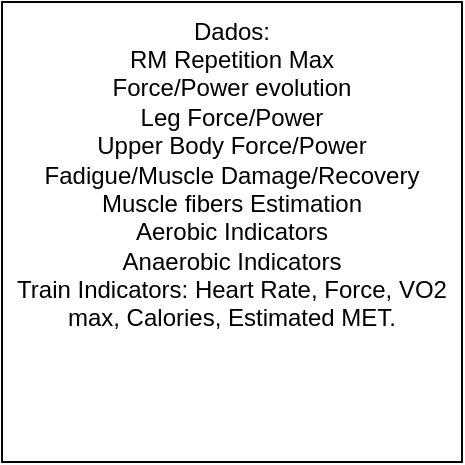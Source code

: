 <mxfile version="25.0.3">
  <diagram name="Página-1" id="DCfG3SepE51i3GugEhYG">
    <mxGraphModel dx="1050" dy="522" grid="1" gridSize="10" guides="1" tooltips="1" connect="1" arrows="1" fold="1" page="1" pageScale="1" pageWidth="827" pageHeight="1169" math="0" shadow="0">
      <root>
        <mxCell id="0" />
        <mxCell id="1" parent="0" />
        <mxCell id="kAXVRwTEr5tbZWlvJoIq-3" value="Dados:&lt;div&gt;RM Repetition Max&lt;/div&gt;&lt;div&gt;Force/Power evolution&lt;/div&gt;&lt;div&gt;Leg Force/Power&lt;/div&gt;&lt;div&gt;Upper Body Force/Power&lt;/div&gt;&lt;div&gt;Fadigue/Muscle Damage/Recovery&lt;/div&gt;&lt;div&gt;Muscle fibers Estimation&lt;/div&gt;&lt;div&gt;Aerobic Indicators&lt;/div&gt;&lt;div&gt;Anaerobic Indicators&lt;/div&gt;&lt;div&gt;Train Indicators: Heart Rate, Force, VO2 max, Calories, Estimated MET.&lt;/div&gt;&lt;div&gt;&lt;br&gt;&lt;/div&gt;&lt;div&gt;&lt;br&gt;&lt;/div&gt;&lt;div&gt;&lt;br&gt;&lt;/div&gt;&lt;div&gt;&lt;br&gt;&lt;/div&gt;" style="whiteSpace=wrap;html=1;aspect=fixed;" vertex="1" parent="1">
          <mxGeometry x="290" y="150" width="230" height="230" as="geometry" />
        </mxCell>
      </root>
    </mxGraphModel>
  </diagram>
</mxfile>

